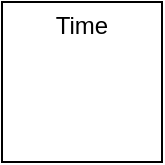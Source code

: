 <mxfile version="13.9.2" type="device"><diagram id="eztkJ2SnRPQM3c7l8zUr" name="Page-1"><mxGraphModel dx="946" dy="557" grid="1" gridSize="10" guides="1" tooltips="1" connect="1" arrows="1" fold="1" page="1" pageScale="1" pageWidth="850" pageHeight="1100" math="0" shadow="0"><root><mxCell id="0"/><mxCell id="1" parent="0"/><mxCell id="wSmCpM7NSvzN8tyUs9w9-1" value="Time&lt;br&gt;&lt;br&gt;&lt;br&gt;&lt;br&gt;&lt;br&gt;" style="whiteSpace=wrap;html=1;aspect=fixed;" vertex="1" parent="1"><mxGeometry x="110" y="110" width="80" height="80" as="geometry"/></mxCell></root></mxGraphModel></diagram></mxfile>